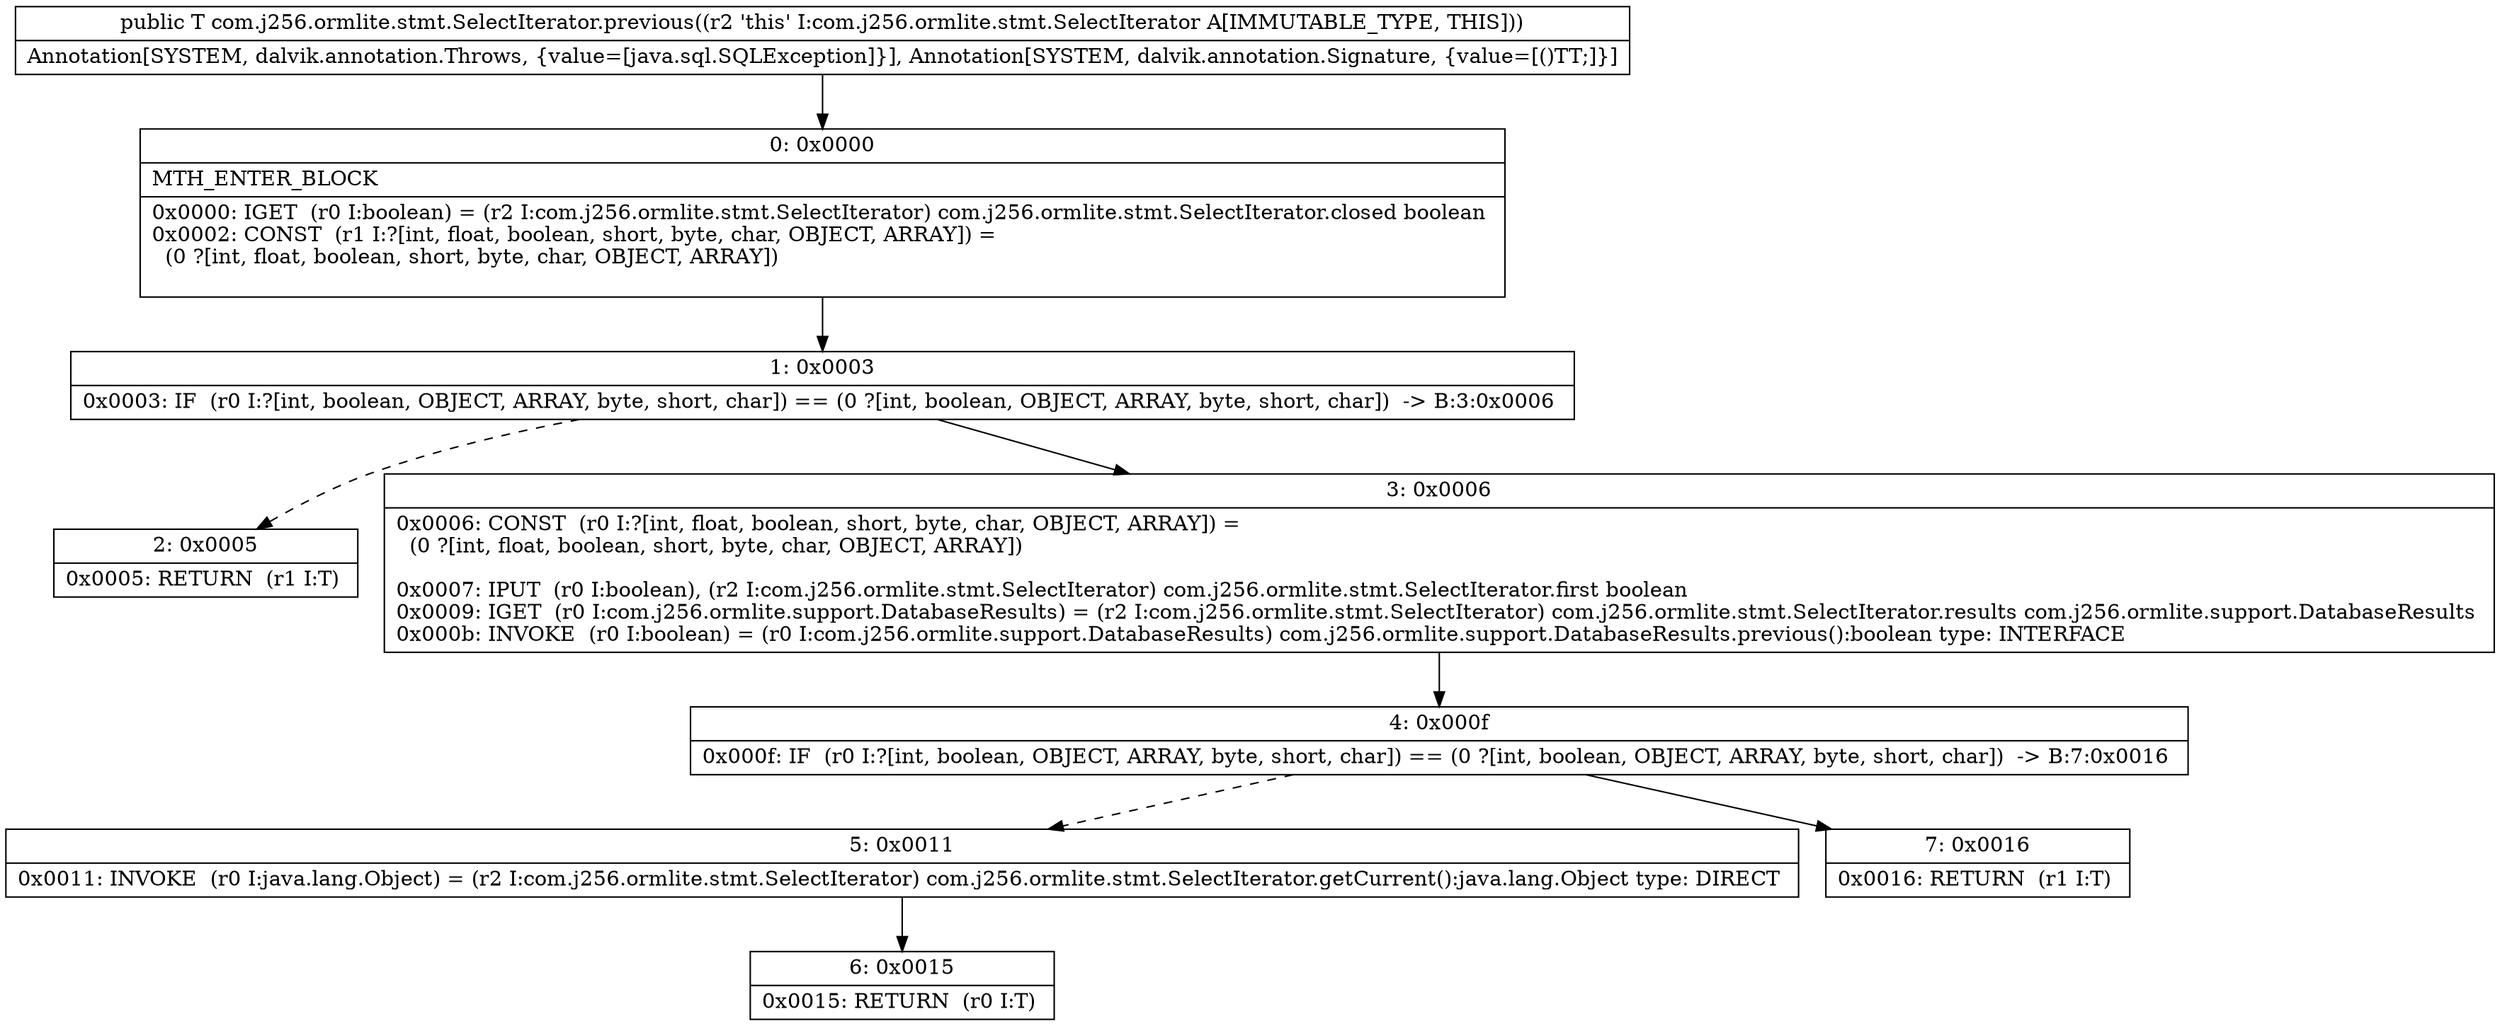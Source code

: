 digraph "CFG forcom.j256.ormlite.stmt.SelectIterator.previous()Ljava\/lang\/Object;" {
Node_0 [shape=record,label="{0\:\ 0x0000|MTH_ENTER_BLOCK\l|0x0000: IGET  (r0 I:boolean) = (r2 I:com.j256.ormlite.stmt.SelectIterator) com.j256.ormlite.stmt.SelectIterator.closed boolean \l0x0002: CONST  (r1 I:?[int, float, boolean, short, byte, char, OBJECT, ARRAY]) = \l  (0 ?[int, float, boolean, short, byte, char, OBJECT, ARRAY])\l \l}"];
Node_1 [shape=record,label="{1\:\ 0x0003|0x0003: IF  (r0 I:?[int, boolean, OBJECT, ARRAY, byte, short, char]) == (0 ?[int, boolean, OBJECT, ARRAY, byte, short, char])  \-\> B:3:0x0006 \l}"];
Node_2 [shape=record,label="{2\:\ 0x0005|0x0005: RETURN  (r1 I:T) \l}"];
Node_3 [shape=record,label="{3\:\ 0x0006|0x0006: CONST  (r0 I:?[int, float, boolean, short, byte, char, OBJECT, ARRAY]) = \l  (0 ?[int, float, boolean, short, byte, char, OBJECT, ARRAY])\l \l0x0007: IPUT  (r0 I:boolean), (r2 I:com.j256.ormlite.stmt.SelectIterator) com.j256.ormlite.stmt.SelectIterator.first boolean \l0x0009: IGET  (r0 I:com.j256.ormlite.support.DatabaseResults) = (r2 I:com.j256.ormlite.stmt.SelectIterator) com.j256.ormlite.stmt.SelectIterator.results com.j256.ormlite.support.DatabaseResults \l0x000b: INVOKE  (r0 I:boolean) = (r0 I:com.j256.ormlite.support.DatabaseResults) com.j256.ormlite.support.DatabaseResults.previous():boolean type: INTERFACE \l}"];
Node_4 [shape=record,label="{4\:\ 0x000f|0x000f: IF  (r0 I:?[int, boolean, OBJECT, ARRAY, byte, short, char]) == (0 ?[int, boolean, OBJECT, ARRAY, byte, short, char])  \-\> B:7:0x0016 \l}"];
Node_5 [shape=record,label="{5\:\ 0x0011|0x0011: INVOKE  (r0 I:java.lang.Object) = (r2 I:com.j256.ormlite.stmt.SelectIterator) com.j256.ormlite.stmt.SelectIterator.getCurrent():java.lang.Object type: DIRECT \l}"];
Node_6 [shape=record,label="{6\:\ 0x0015|0x0015: RETURN  (r0 I:T) \l}"];
Node_7 [shape=record,label="{7\:\ 0x0016|0x0016: RETURN  (r1 I:T) \l}"];
MethodNode[shape=record,label="{public T com.j256.ormlite.stmt.SelectIterator.previous((r2 'this' I:com.j256.ormlite.stmt.SelectIterator A[IMMUTABLE_TYPE, THIS]))  | Annotation[SYSTEM, dalvik.annotation.Throws, \{value=[java.sql.SQLException]\}], Annotation[SYSTEM, dalvik.annotation.Signature, \{value=[()TT;]\}]\l}"];
MethodNode -> Node_0;
Node_0 -> Node_1;
Node_1 -> Node_2[style=dashed];
Node_1 -> Node_3;
Node_3 -> Node_4;
Node_4 -> Node_5[style=dashed];
Node_4 -> Node_7;
Node_5 -> Node_6;
}

